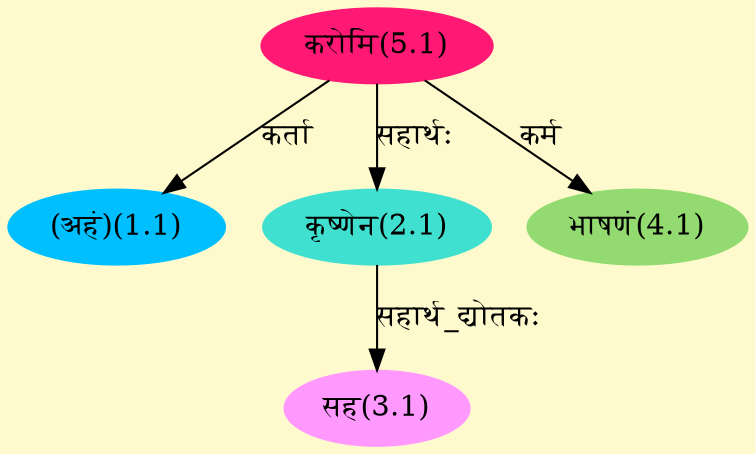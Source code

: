 digraph G{
rankdir=BT;
 compound=true;
 bgcolor="lemonchiffon1";
Node1_1 [style=filled, color="#00BFFF" label = "(अहं)(1.1)"]
Node5_1 [style=filled, color="#FF1975" label = "करोमि(5.1)"]
Node2_1 [style=filled, color="#40E0D0" label = "कृष्णेन(2.1)"]
Node3_1 [style=filled, color="#FF99FF" label = "सह(3.1)"]
Node4_1 [style=filled, color="#93DB70" label = "भाषणं(4.1)"]
/* Start of Relations section */

Node1_1 -> Node5_1 [  label="कर्ता"  dir="back" ]
Node2_1 -> Node5_1 [  label="सहार्थः"  dir="back" ]
Node3_1 -> Node2_1 [  label="सहार्थ_द्योतकः"  dir="back" ]
Node4_1 -> Node5_1 [  label="कर्म"  dir="back" ]
}

